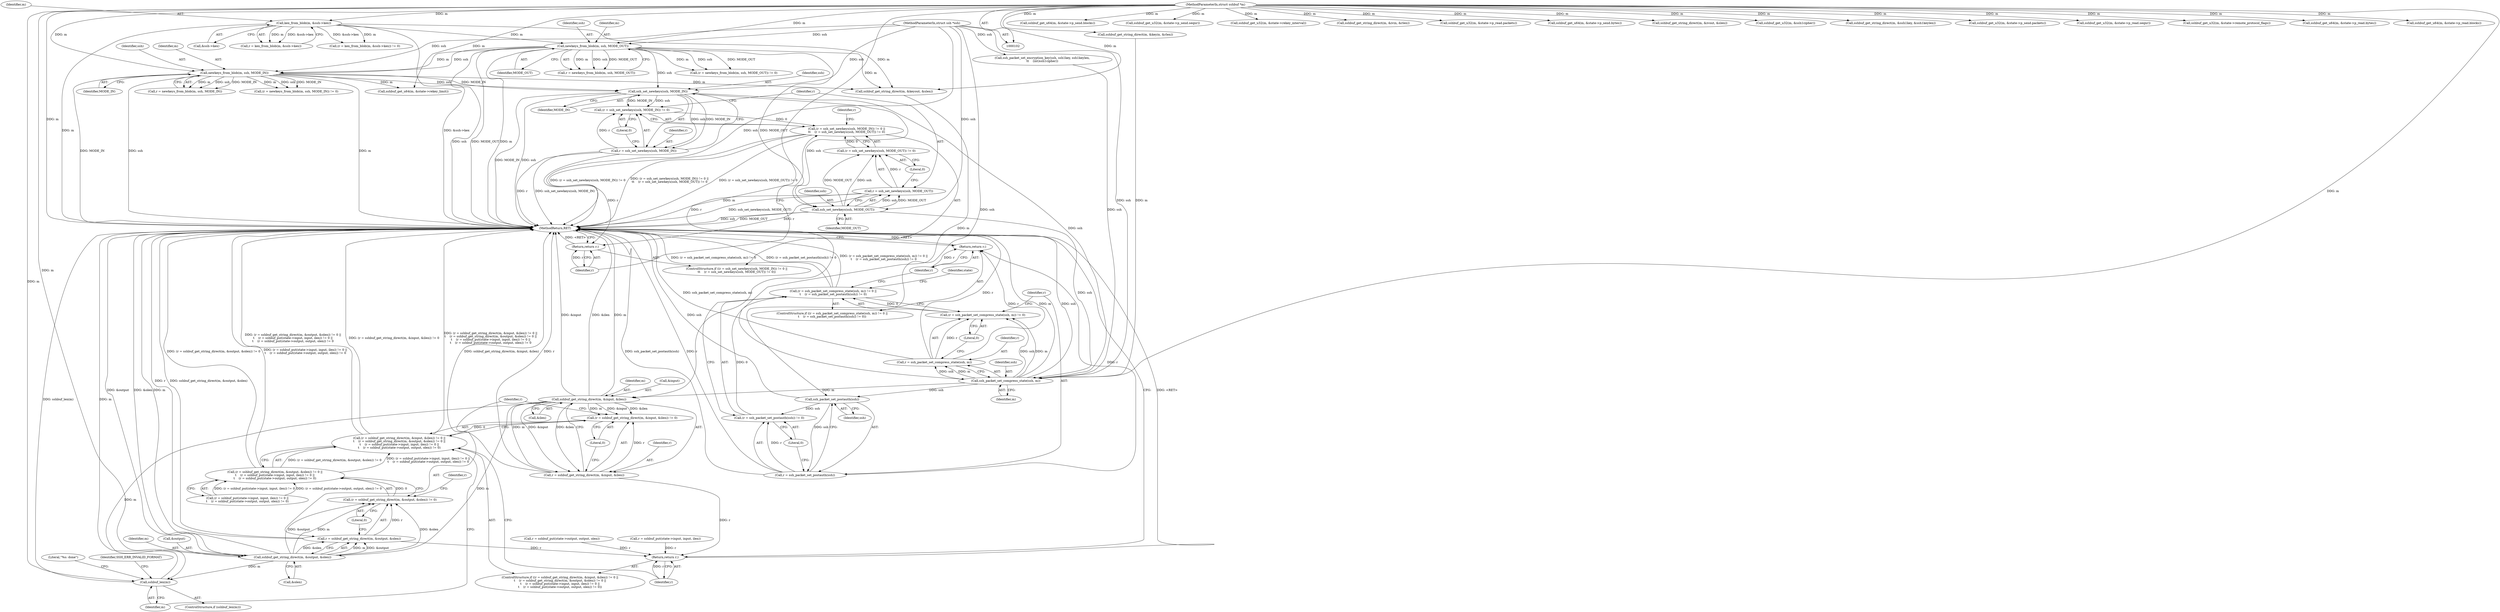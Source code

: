 digraph "0_src_3095060f479b86288e31c79ecbc5131a66bcd2f9_8@pointer" {
"1000412" [label="(Call,ssh_set_newkeys(ssh, MODE_IN))"];
"1000261" [label="(Call,newkeys_from_blob(m, ssh, MODE_OUT))"];
"1000250" [label="(Call,kex_from_blob(m, &ssh->kex))"];
"1000104" [label="(MethodParameterIn,struct sshbuf *m)"];
"1000103" [label="(MethodParameterIn,struct ssh *ssh)"];
"1000270" [label="(Call,newkeys_from_blob(m, ssh, MODE_IN))"];
"1000409" [label="(Call,(r = ssh_set_newkeys(ssh, MODE_IN)) != 0)"];
"1000408" [label="(Call,(r = ssh_set_newkeys(ssh, MODE_IN)) != 0 ||\n\t\t    (r = ssh_set_newkeys(ssh, MODE_OUT)) != 0)"];
"1000410" [label="(Call,r = ssh_set_newkeys(ssh, MODE_IN))"];
"1000423" [label="(Return,return r;)"];
"1000419" [label="(Call,ssh_set_newkeys(ssh, MODE_OUT))"];
"1000416" [label="(Call,(r = ssh_set_newkeys(ssh, MODE_OUT)) != 0)"];
"1000417" [label="(Call,r = ssh_set_newkeys(ssh, MODE_OUT))"];
"1000486" [label="(Call,ssh_packet_set_compress_state(ssh, m))"];
"1000483" [label="(Call,(r = ssh_packet_set_compress_state(ssh, m)) != 0)"];
"1000482" [label="(Call,(r = ssh_packet_set_compress_state(ssh, m)) != 0 ||\n\t    (r = ssh_packet_set_postauth(ssh)) != 0)"];
"1000484" [label="(Call,r = ssh_packet_set_compress_state(ssh, m))"];
"1000496" [label="(Return,return r;)"];
"1000493" [label="(Call,ssh_packet_set_postauth(ssh))"];
"1000490" [label="(Call,(r = ssh_packet_set_postauth(ssh)) != 0)"];
"1000491" [label="(Call,r = ssh_packet_set_postauth(ssh))"];
"1000511" [label="(Call,sshbuf_get_string_direct(m, &input, &ilen))"];
"1000508" [label="(Call,(r = sshbuf_get_string_direct(m, &input, &ilen)) != 0)"];
"1000507" [label="(Call,(r = sshbuf_get_string_direct(m, &input, &ilen)) != 0 ||\n\t    (r = sshbuf_get_string_direct(m, &output, &olen)) != 0 ||\n\t    (r = sshbuf_put(state->input, input, ilen)) != 0 ||\n\t    (r = sshbuf_put(state->output, output, olen)) != 0)"];
"1000509" [label="(Call,r = sshbuf_get_string_direct(m, &input, &ilen))"];
"1000550" [label="(Return,return r;)"];
"1000522" [label="(Call,sshbuf_get_string_direct(m, &output, &olen))"];
"1000519" [label="(Call,(r = sshbuf_get_string_direct(m, &output, &olen)) != 0)"];
"1000518" [label="(Call,(r = sshbuf_get_string_direct(m, &output, &olen)) != 0 ||\n\t    (r = sshbuf_put(state->input, input, ilen)) != 0 ||\n\t    (r = sshbuf_put(state->output, output, olen)) != 0)"];
"1000520" [label="(Call,r = sshbuf_get_string_direct(m, &output, &olen))"];
"1000553" [label="(Call,sshbuf_len(m))"];
"1000509" [label="(Call,r = sshbuf_get_string_direct(m, &input, &ilen))"];
"1000486" [label="(Call,ssh_packet_set_compress_state(ssh, m))"];
"1000258" [label="(Call,(r = newkeys_from_blob(m, ssh, MODE_OUT)) != 0)"];
"1000314" [label="(Call,sshbuf_get_u64(m, &state->p_send.blocks))"];
"1000273" [label="(Identifier,MODE_IN)"];
"1000522" [label="(Call,sshbuf_get_string_direct(m, &output, &olen))"];
"1000422" [label="(Literal,0)"];
"1000270" [label="(Call,newkeys_from_blob(m, ssh, MODE_IN))"];
"1000487" [label="(Identifier,ssh)"];
"1000301" [label="(Call,sshbuf_get_u32(m, &state->p_send.seqnr))"];
"1000290" [label="(Call,sshbuf_get_u32(m, &state->rekey_interval))"];
"1000271" [label="(Identifier,m)"];
"1000494" [label="(Identifier,ssh)"];
"1000511" [label="(Call,sshbuf_get_string_direct(m, &input, &ilen))"];
"1000410" [label="(Call,r = ssh_set_newkeys(ssh, MODE_IN))"];
"1000541" [label="(Call,r = sshbuf_put(state->output, output, olen))"];
"1000179" [label="(Call,sshbuf_get_string_direct(m, &ivin, &rlen))"];
"1000510" [label="(Identifier,r)"];
"1000484" [label="(Call,r = ssh_packet_set_compress_state(ssh, m))"];
"1000379" [label="(Call,sshbuf_get_u32(m, &state->p_read.packets))"];
"1000512" [label="(Identifier,m)"];
"1000247" [label="(Call,(r = kex_from_blob(m, &ssh->kex)) != 0)"];
"1000495" [label="(Literal,0)"];
"1000252" [label="(Call,&ssh->kex)"];
"1000513" [label="(Call,&input)"];
"1000496" [label="(Return,return r;)"];
"1000483" [label="(Call,(r = ssh_packet_set_compress_state(ssh, m)) != 0)"];
"1000248" [label="(Call,r = kex_from_blob(m, &ssh->kex))"];
"1000414" [label="(Identifier,MODE_IN)"];
"1000251" [label="(Identifier,m)"];
"1000340" [label="(Call,sshbuf_get_u64(m, &state->p_send.bytes))"];
"1000520" [label="(Call,r = sshbuf_get_string_direct(m, &output, &olen))"];
"1000169" [label="(Call,sshbuf_get_string_direct(m, &ivout, &slen))"];
"1000492" [label="(Identifier,r)"];
"1000264" [label="(Identifier,MODE_OUT)"];
"1000488" [label="(Identifier,m)"];
"1000489" [label="(Literal,0)"];
"1000423" [label="(Return,return r;)"];
"1000407" [label="(ControlStructure,if ((r = ssh_set_newkeys(ssh, MODE_IN)) != 0 ||\n\t\t    (r = ssh_set_newkeys(ssh, MODE_OUT)) != 0))"];
"1000149" [label="(Call,sshbuf_get_u32(m, &ssh1cipher))"];
"1000272" [label="(Identifier,ssh)"];
"1000263" [label="(Identifier,ssh)"];
"1000558" [label="(Literal,\"%s: done\")"];
"1000521" [label="(Identifier,r)"];
"1000523" [label="(Identifier,m)"];
"1000279" [label="(Call,sshbuf_get_u64(m, &state->rekey_limit))"];
"1000482" [label="(Call,(r = ssh_packet_set_compress_state(ssh, m)) != 0 ||\n\t    (r = ssh_packet_set_postauth(ssh)) != 0)"];
"1000497" [label="(Identifier,r)"];
"1000250" [label="(Call,kex_from_blob(m, &ssh->kex))"];
"1000490" [label="(Call,(r = ssh_packet_set_postauth(ssh)) != 0)"];
"1000491" [label="(Call,r = ssh_packet_set_postauth(ssh))"];
"1000531" [label="(Call,r = sshbuf_put(state->input, input, ilen))"];
"1000517" [label="(Literal,0)"];
"1000553" [label="(Call,sshbuf_len(m))"];
"1000104" [label="(MethodParameterIn,struct sshbuf *m)"];
"1000485" [label="(Identifier,r)"];
"1000529" [label="(Call,(r = sshbuf_put(state->input, input, ilen)) != 0 ||\n\t    (r = sshbuf_put(state->output, output, olen)) != 0)"];
"1000409" [label="(Call,(r = ssh_set_newkeys(ssh, MODE_IN)) != 0)"];
"1000554" [label="(Identifier,m)"];
"1000421" [label="(Identifier,MODE_OUT)"];
"1000532" [label="(Identifier,r)"];
"1000103" [label="(MethodParameterIn,struct ssh *ssh)"];
"1000507" [label="(Call,(r = sshbuf_get_string_direct(m, &input, &ilen)) != 0 ||\n\t    (r = sshbuf_get_string_direct(m, &output, &olen)) != 0 ||\n\t    (r = sshbuf_put(state->input, input, ilen)) != 0 ||\n\t    (r = sshbuf_put(state->output, output, olen)) != 0)"];
"1000268" [label="(Call,r = newkeys_from_blob(m, ssh, MODE_IN))"];
"1000408" [label="(Call,(r = ssh_set_newkeys(ssh, MODE_IN)) != 0 ||\n\t\t    (r = ssh_set_newkeys(ssh, MODE_OUT)) != 0)"];
"1000420" [label="(Identifier,ssh)"];
"1000524" [label="(Call,&output)"];
"1000417" [label="(Call,r = ssh_set_newkeys(ssh, MODE_OUT))"];
"1000259" [label="(Call,r = newkeys_from_blob(m, ssh, MODE_OUT))"];
"1000158" [label="(Call,sshbuf_get_string_direct(m, &ssh1key, &ssh1keylen))"];
"1000262" [label="(Identifier,m)"];
"1000515" [label="(Call,&ilen)"];
"1000519" [label="(Call,(r = sshbuf_get_string_direct(m, &output, &olen)) != 0)"];
"1000327" [label="(Call,sshbuf_get_u32(m, &state->p_send.packets))"];
"1000481" [label="(ControlStructure,if ((r = ssh_packet_set_compress_state(ssh, m)) != 0 ||\n\t    (r = ssh_packet_set_postauth(ssh)) != 0))"];
"1000413" [label="(Identifier,ssh)"];
"1000562" [label="(MethodReturn,RET)"];
"1000526" [label="(Call,&olen)"];
"1000500" [label="(Identifier,state)"];
"1000267" [label="(Call,(r = newkeys_from_blob(m, ssh, MODE_IN)) != 0)"];
"1000411" [label="(Identifier,r)"];
"1000552" [label="(ControlStructure,if (sshbuf_len(m)))"];
"1000424" [label="(Identifier,r)"];
"1000194" [label="(Call,ssh_packet_set_encryption_key(ssh, ssh1key, ssh1keylen,\n\t\t    (int)ssh1cipher))"];
"1000416" [label="(Call,(r = ssh_set_newkeys(ssh, MODE_OUT)) != 0)"];
"1000518" [label="(Call,(r = sshbuf_get_string_direct(m, &output, &olen)) != 0 ||\n\t    (r = sshbuf_put(state->input, input, ilen)) != 0 ||\n\t    (r = sshbuf_put(state->output, output, olen)) != 0)"];
"1000353" [label="(Call,sshbuf_get_u32(m, &state->p_read.seqnr))"];
"1000418" [label="(Identifier,r)"];
"1000138" [label="(Call,sshbuf_get_u32(m, &state->remote_protocol_flags))"];
"1000391" [label="(Call,sshbuf_get_u64(m, &state->p_read.bytes))"];
"1000419" [label="(Call,ssh_set_newkeys(ssh, MODE_OUT))"];
"1000508" [label="(Call,(r = sshbuf_get_string_direct(m, &input, &ilen)) != 0)"];
"1000556" [label="(Identifier,SSH_ERR_INVALID_FORMAT)"];
"1000506" [label="(ControlStructure,if ((r = sshbuf_get_string_direct(m, &input, &ilen)) != 0 ||\n\t    (r = sshbuf_get_string_direct(m, &output, &olen)) != 0 ||\n\t    (r = sshbuf_put(state->input, input, ilen)) != 0 ||\n\t    (r = sshbuf_put(state->output, output, olen)) != 0))"];
"1000429" [label="(Identifier,r)"];
"1000551" [label="(Identifier,r)"];
"1000493" [label="(Call,ssh_packet_set_postauth(ssh))"];
"1000528" [label="(Literal,0)"];
"1000430" [label="(Call,sshbuf_get_string_direct(m, &keyout, &slen))"];
"1000550" [label="(Return,return r;)"];
"1000412" [label="(Call,ssh_set_newkeys(ssh, MODE_IN))"];
"1000261" [label="(Call,newkeys_from_blob(m, ssh, MODE_OUT))"];
"1000440" [label="(Call,sshbuf_get_string_direct(m, &keyin, &rlen))"];
"1000415" [label="(Literal,0)"];
"1000366" [label="(Call,sshbuf_get_u64(m, &state->p_read.blocks))"];
"1000412" -> "1000410"  [label="AST: "];
"1000412" -> "1000414"  [label="CFG: "];
"1000413" -> "1000412"  [label="AST: "];
"1000414" -> "1000412"  [label="AST: "];
"1000410" -> "1000412"  [label="CFG: "];
"1000412" -> "1000562"  [label="DDG: MODE_IN"];
"1000412" -> "1000562"  [label="DDG: ssh"];
"1000412" -> "1000409"  [label="DDG: ssh"];
"1000412" -> "1000409"  [label="DDG: MODE_IN"];
"1000412" -> "1000410"  [label="DDG: ssh"];
"1000412" -> "1000410"  [label="DDG: MODE_IN"];
"1000261" -> "1000412"  [label="DDG: ssh"];
"1000270" -> "1000412"  [label="DDG: ssh"];
"1000270" -> "1000412"  [label="DDG: MODE_IN"];
"1000103" -> "1000412"  [label="DDG: ssh"];
"1000412" -> "1000419"  [label="DDG: ssh"];
"1000412" -> "1000486"  [label="DDG: ssh"];
"1000261" -> "1000259"  [label="AST: "];
"1000261" -> "1000264"  [label="CFG: "];
"1000262" -> "1000261"  [label="AST: "];
"1000263" -> "1000261"  [label="AST: "];
"1000264" -> "1000261"  [label="AST: "];
"1000259" -> "1000261"  [label="CFG: "];
"1000261" -> "1000562"  [label="DDG: ssh"];
"1000261" -> "1000562"  [label="DDG: MODE_OUT"];
"1000261" -> "1000562"  [label="DDG: m"];
"1000261" -> "1000258"  [label="DDG: m"];
"1000261" -> "1000258"  [label="DDG: ssh"];
"1000261" -> "1000258"  [label="DDG: MODE_OUT"];
"1000261" -> "1000259"  [label="DDG: m"];
"1000261" -> "1000259"  [label="DDG: ssh"];
"1000261" -> "1000259"  [label="DDG: MODE_OUT"];
"1000250" -> "1000261"  [label="DDG: m"];
"1000104" -> "1000261"  [label="DDG: m"];
"1000103" -> "1000261"  [label="DDG: ssh"];
"1000261" -> "1000270"  [label="DDG: m"];
"1000261" -> "1000270"  [label="DDG: ssh"];
"1000261" -> "1000419"  [label="DDG: MODE_OUT"];
"1000261" -> "1000430"  [label="DDG: m"];
"1000250" -> "1000248"  [label="AST: "];
"1000250" -> "1000252"  [label="CFG: "];
"1000251" -> "1000250"  [label="AST: "];
"1000252" -> "1000250"  [label="AST: "];
"1000248" -> "1000250"  [label="CFG: "];
"1000250" -> "1000562"  [label="DDG: m"];
"1000250" -> "1000562"  [label="DDG: &ssh->kex"];
"1000250" -> "1000247"  [label="DDG: m"];
"1000250" -> "1000247"  [label="DDG: &ssh->kex"];
"1000250" -> "1000248"  [label="DDG: m"];
"1000250" -> "1000248"  [label="DDG: &ssh->kex"];
"1000104" -> "1000250"  [label="DDG: m"];
"1000250" -> "1000430"  [label="DDG: m"];
"1000104" -> "1000102"  [label="AST: "];
"1000104" -> "1000562"  [label="DDG: m"];
"1000104" -> "1000138"  [label="DDG: m"];
"1000104" -> "1000149"  [label="DDG: m"];
"1000104" -> "1000158"  [label="DDG: m"];
"1000104" -> "1000169"  [label="DDG: m"];
"1000104" -> "1000179"  [label="DDG: m"];
"1000104" -> "1000270"  [label="DDG: m"];
"1000104" -> "1000279"  [label="DDG: m"];
"1000104" -> "1000290"  [label="DDG: m"];
"1000104" -> "1000301"  [label="DDG: m"];
"1000104" -> "1000314"  [label="DDG: m"];
"1000104" -> "1000327"  [label="DDG: m"];
"1000104" -> "1000340"  [label="DDG: m"];
"1000104" -> "1000353"  [label="DDG: m"];
"1000104" -> "1000366"  [label="DDG: m"];
"1000104" -> "1000379"  [label="DDG: m"];
"1000104" -> "1000391"  [label="DDG: m"];
"1000104" -> "1000430"  [label="DDG: m"];
"1000104" -> "1000440"  [label="DDG: m"];
"1000104" -> "1000486"  [label="DDG: m"];
"1000104" -> "1000511"  [label="DDG: m"];
"1000104" -> "1000522"  [label="DDG: m"];
"1000104" -> "1000553"  [label="DDG: m"];
"1000103" -> "1000102"  [label="AST: "];
"1000103" -> "1000562"  [label="DDG: ssh"];
"1000103" -> "1000194"  [label="DDG: ssh"];
"1000103" -> "1000270"  [label="DDG: ssh"];
"1000103" -> "1000419"  [label="DDG: ssh"];
"1000103" -> "1000486"  [label="DDG: ssh"];
"1000103" -> "1000493"  [label="DDG: ssh"];
"1000270" -> "1000268"  [label="AST: "];
"1000270" -> "1000273"  [label="CFG: "];
"1000271" -> "1000270"  [label="AST: "];
"1000272" -> "1000270"  [label="AST: "];
"1000273" -> "1000270"  [label="AST: "];
"1000268" -> "1000270"  [label="CFG: "];
"1000270" -> "1000562"  [label="DDG: MODE_IN"];
"1000270" -> "1000562"  [label="DDG: ssh"];
"1000270" -> "1000562"  [label="DDG: m"];
"1000270" -> "1000267"  [label="DDG: m"];
"1000270" -> "1000267"  [label="DDG: ssh"];
"1000270" -> "1000267"  [label="DDG: MODE_IN"];
"1000270" -> "1000268"  [label="DDG: m"];
"1000270" -> "1000268"  [label="DDG: ssh"];
"1000270" -> "1000268"  [label="DDG: MODE_IN"];
"1000270" -> "1000279"  [label="DDG: m"];
"1000270" -> "1000430"  [label="DDG: m"];
"1000409" -> "1000408"  [label="AST: "];
"1000409" -> "1000415"  [label="CFG: "];
"1000410" -> "1000409"  [label="AST: "];
"1000415" -> "1000409"  [label="AST: "];
"1000418" -> "1000409"  [label="CFG: "];
"1000408" -> "1000409"  [label="CFG: "];
"1000409" -> "1000408"  [label="DDG: 0"];
"1000410" -> "1000409"  [label="DDG: r"];
"1000408" -> "1000407"  [label="AST: "];
"1000408" -> "1000416"  [label="CFG: "];
"1000416" -> "1000408"  [label="AST: "];
"1000424" -> "1000408"  [label="CFG: "];
"1000429" -> "1000408"  [label="CFG: "];
"1000408" -> "1000562"  [label="DDG: (r = ssh_set_newkeys(ssh, MODE_IN)) != 0"];
"1000408" -> "1000562"  [label="DDG: (r = ssh_set_newkeys(ssh, MODE_IN)) != 0 ||\n\t\t    (r = ssh_set_newkeys(ssh, MODE_OUT)) != 0"];
"1000408" -> "1000562"  [label="DDG: (r = ssh_set_newkeys(ssh, MODE_OUT)) != 0"];
"1000416" -> "1000408"  [label="DDG: 0"];
"1000411" -> "1000410"  [label="AST: "];
"1000415" -> "1000410"  [label="CFG: "];
"1000410" -> "1000562"  [label="DDG: r"];
"1000410" -> "1000562"  [label="DDG: ssh_set_newkeys(ssh, MODE_IN)"];
"1000410" -> "1000423"  [label="DDG: r"];
"1000423" -> "1000407"  [label="AST: "];
"1000423" -> "1000424"  [label="CFG: "];
"1000424" -> "1000423"  [label="AST: "];
"1000562" -> "1000423"  [label="CFG: "];
"1000423" -> "1000562"  [label="DDG: <RET>"];
"1000424" -> "1000423"  [label="DDG: r"];
"1000417" -> "1000423"  [label="DDG: r"];
"1000419" -> "1000417"  [label="AST: "];
"1000419" -> "1000421"  [label="CFG: "];
"1000420" -> "1000419"  [label="AST: "];
"1000421" -> "1000419"  [label="AST: "];
"1000417" -> "1000419"  [label="CFG: "];
"1000419" -> "1000562"  [label="DDG: ssh"];
"1000419" -> "1000562"  [label="DDG: MODE_OUT"];
"1000419" -> "1000416"  [label="DDG: ssh"];
"1000419" -> "1000416"  [label="DDG: MODE_OUT"];
"1000419" -> "1000417"  [label="DDG: ssh"];
"1000419" -> "1000417"  [label="DDG: MODE_OUT"];
"1000419" -> "1000486"  [label="DDG: ssh"];
"1000416" -> "1000422"  [label="CFG: "];
"1000417" -> "1000416"  [label="AST: "];
"1000422" -> "1000416"  [label="AST: "];
"1000417" -> "1000416"  [label="DDG: r"];
"1000418" -> "1000417"  [label="AST: "];
"1000422" -> "1000417"  [label="CFG: "];
"1000417" -> "1000562"  [label="DDG: r"];
"1000417" -> "1000562"  [label="DDG: ssh_set_newkeys(ssh, MODE_OUT)"];
"1000486" -> "1000484"  [label="AST: "];
"1000486" -> "1000488"  [label="CFG: "];
"1000487" -> "1000486"  [label="AST: "];
"1000488" -> "1000486"  [label="AST: "];
"1000484" -> "1000486"  [label="CFG: "];
"1000486" -> "1000562"  [label="DDG: m"];
"1000486" -> "1000562"  [label="DDG: ssh"];
"1000486" -> "1000483"  [label="DDG: ssh"];
"1000486" -> "1000483"  [label="DDG: m"];
"1000486" -> "1000484"  [label="DDG: ssh"];
"1000486" -> "1000484"  [label="DDG: m"];
"1000194" -> "1000486"  [label="DDG: ssh"];
"1000430" -> "1000486"  [label="DDG: m"];
"1000440" -> "1000486"  [label="DDG: m"];
"1000486" -> "1000493"  [label="DDG: ssh"];
"1000486" -> "1000511"  [label="DDG: m"];
"1000483" -> "1000482"  [label="AST: "];
"1000483" -> "1000489"  [label="CFG: "];
"1000484" -> "1000483"  [label="AST: "];
"1000489" -> "1000483"  [label="AST: "];
"1000492" -> "1000483"  [label="CFG: "];
"1000482" -> "1000483"  [label="CFG: "];
"1000483" -> "1000482"  [label="DDG: 0"];
"1000484" -> "1000483"  [label="DDG: r"];
"1000482" -> "1000481"  [label="AST: "];
"1000482" -> "1000490"  [label="CFG: "];
"1000490" -> "1000482"  [label="AST: "];
"1000497" -> "1000482"  [label="CFG: "];
"1000500" -> "1000482"  [label="CFG: "];
"1000482" -> "1000562"  [label="DDG: (r = ssh_packet_set_compress_state(ssh, m)) != 0"];
"1000482" -> "1000562"  [label="DDG: (r = ssh_packet_set_postauth(ssh)) != 0"];
"1000482" -> "1000562"  [label="DDG: (r = ssh_packet_set_compress_state(ssh, m)) != 0 ||\n\t    (r = ssh_packet_set_postauth(ssh)) != 0"];
"1000490" -> "1000482"  [label="DDG: 0"];
"1000485" -> "1000484"  [label="AST: "];
"1000489" -> "1000484"  [label="CFG: "];
"1000484" -> "1000562"  [label="DDG: ssh_packet_set_compress_state(ssh, m)"];
"1000484" -> "1000562"  [label="DDG: r"];
"1000484" -> "1000496"  [label="DDG: r"];
"1000496" -> "1000481"  [label="AST: "];
"1000496" -> "1000497"  [label="CFG: "];
"1000497" -> "1000496"  [label="AST: "];
"1000562" -> "1000496"  [label="CFG: "];
"1000496" -> "1000562"  [label="DDG: <RET>"];
"1000497" -> "1000496"  [label="DDG: r"];
"1000491" -> "1000496"  [label="DDG: r"];
"1000493" -> "1000491"  [label="AST: "];
"1000493" -> "1000494"  [label="CFG: "];
"1000494" -> "1000493"  [label="AST: "];
"1000491" -> "1000493"  [label="CFG: "];
"1000493" -> "1000562"  [label="DDG: ssh"];
"1000493" -> "1000490"  [label="DDG: ssh"];
"1000493" -> "1000491"  [label="DDG: ssh"];
"1000490" -> "1000495"  [label="CFG: "];
"1000491" -> "1000490"  [label="AST: "];
"1000495" -> "1000490"  [label="AST: "];
"1000491" -> "1000490"  [label="DDG: r"];
"1000492" -> "1000491"  [label="AST: "];
"1000495" -> "1000491"  [label="CFG: "];
"1000491" -> "1000562"  [label="DDG: ssh_packet_set_postauth(ssh)"];
"1000491" -> "1000562"  [label="DDG: r"];
"1000511" -> "1000509"  [label="AST: "];
"1000511" -> "1000515"  [label="CFG: "];
"1000512" -> "1000511"  [label="AST: "];
"1000513" -> "1000511"  [label="AST: "];
"1000515" -> "1000511"  [label="AST: "];
"1000509" -> "1000511"  [label="CFG: "];
"1000511" -> "1000562"  [label="DDG: &input"];
"1000511" -> "1000562"  [label="DDG: &ilen"];
"1000511" -> "1000562"  [label="DDG: m"];
"1000511" -> "1000508"  [label="DDG: m"];
"1000511" -> "1000508"  [label="DDG: &input"];
"1000511" -> "1000508"  [label="DDG: &ilen"];
"1000511" -> "1000509"  [label="DDG: m"];
"1000511" -> "1000509"  [label="DDG: &input"];
"1000511" -> "1000509"  [label="DDG: &ilen"];
"1000511" -> "1000522"  [label="DDG: m"];
"1000511" -> "1000553"  [label="DDG: m"];
"1000508" -> "1000507"  [label="AST: "];
"1000508" -> "1000517"  [label="CFG: "];
"1000509" -> "1000508"  [label="AST: "];
"1000517" -> "1000508"  [label="AST: "];
"1000521" -> "1000508"  [label="CFG: "];
"1000507" -> "1000508"  [label="CFG: "];
"1000508" -> "1000507"  [label="DDG: 0"];
"1000509" -> "1000508"  [label="DDG: r"];
"1000507" -> "1000506"  [label="AST: "];
"1000507" -> "1000518"  [label="CFG: "];
"1000518" -> "1000507"  [label="AST: "];
"1000551" -> "1000507"  [label="CFG: "];
"1000554" -> "1000507"  [label="CFG: "];
"1000507" -> "1000562"  [label="DDG: (r = sshbuf_get_string_direct(m, &input, &ilen)) != 0 ||\n\t    (r = sshbuf_get_string_direct(m, &output, &olen)) != 0 ||\n\t    (r = sshbuf_put(state->input, input, ilen)) != 0 ||\n\t    (r = sshbuf_put(state->output, output, olen)) != 0"];
"1000507" -> "1000562"  [label="DDG: (r = sshbuf_get_string_direct(m, &output, &olen)) != 0 ||\n\t    (r = sshbuf_put(state->input, input, ilen)) != 0 ||\n\t    (r = sshbuf_put(state->output, output, olen)) != 0"];
"1000507" -> "1000562"  [label="DDG: (r = sshbuf_get_string_direct(m, &input, &ilen)) != 0"];
"1000518" -> "1000507"  [label="DDG: (r = sshbuf_get_string_direct(m, &output, &olen)) != 0"];
"1000518" -> "1000507"  [label="DDG: (r = sshbuf_put(state->input, input, ilen)) != 0 ||\n\t    (r = sshbuf_put(state->output, output, olen)) != 0"];
"1000510" -> "1000509"  [label="AST: "];
"1000517" -> "1000509"  [label="CFG: "];
"1000509" -> "1000562"  [label="DDG: sshbuf_get_string_direct(m, &input, &ilen)"];
"1000509" -> "1000562"  [label="DDG: r"];
"1000509" -> "1000550"  [label="DDG: r"];
"1000550" -> "1000506"  [label="AST: "];
"1000550" -> "1000551"  [label="CFG: "];
"1000551" -> "1000550"  [label="AST: "];
"1000562" -> "1000550"  [label="CFG: "];
"1000550" -> "1000562"  [label="DDG: <RET>"];
"1000551" -> "1000550"  [label="DDG: r"];
"1000541" -> "1000550"  [label="DDG: r"];
"1000520" -> "1000550"  [label="DDG: r"];
"1000531" -> "1000550"  [label="DDG: r"];
"1000522" -> "1000520"  [label="AST: "];
"1000522" -> "1000526"  [label="CFG: "];
"1000523" -> "1000522"  [label="AST: "];
"1000524" -> "1000522"  [label="AST: "];
"1000526" -> "1000522"  [label="AST: "];
"1000520" -> "1000522"  [label="CFG: "];
"1000522" -> "1000562"  [label="DDG: &output"];
"1000522" -> "1000562"  [label="DDG: &olen"];
"1000522" -> "1000562"  [label="DDG: m"];
"1000522" -> "1000519"  [label="DDG: m"];
"1000522" -> "1000519"  [label="DDG: &output"];
"1000522" -> "1000519"  [label="DDG: &olen"];
"1000522" -> "1000520"  [label="DDG: m"];
"1000522" -> "1000520"  [label="DDG: &output"];
"1000522" -> "1000520"  [label="DDG: &olen"];
"1000522" -> "1000553"  [label="DDG: m"];
"1000519" -> "1000518"  [label="AST: "];
"1000519" -> "1000528"  [label="CFG: "];
"1000520" -> "1000519"  [label="AST: "];
"1000528" -> "1000519"  [label="AST: "];
"1000532" -> "1000519"  [label="CFG: "];
"1000518" -> "1000519"  [label="CFG: "];
"1000519" -> "1000518"  [label="DDG: 0"];
"1000520" -> "1000519"  [label="DDG: r"];
"1000518" -> "1000529"  [label="CFG: "];
"1000529" -> "1000518"  [label="AST: "];
"1000518" -> "1000562"  [label="DDG: (r = sshbuf_get_string_direct(m, &output, &olen)) != 0"];
"1000518" -> "1000562"  [label="DDG: (r = sshbuf_put(state->input, input, ilen)) != 0 ||\n\t    (r = sshbuf_put(state->output, output, olen)) != 0"];
"1000529" -> "1000518"  [label="DDG: (r = sshbuf_put(state->input, input, ilen)) != 0"];
"1000529" -> "1000518"  [label="DDG: (r = sshbuf_put(state->output, output, olen)) != 0"];
"1000521" -> "1000520"  [label="AST: "];
"1000528" -> "1000520"  [label="CFG: "];
"1000520" -> "1000562"  [label="DDG: sshbuf_get_string_direct(m, &output, &olen)"];
"1000520" -> "1000562"  [label="DDG: r"];
"1000553" -> "1000552"  [label="AST: "];
"1000553" -> "1000554"  [label="CFG: "];
"1000554" -> "1000553"  [label="AST: "];
"1000556" -> "1000553"  [label="CFG: "];
"1000558" -> "1000553"  [label="CFG: "];
"1000553" -> "1000562"  [label="DDG: sshbuf_len(m)"];
"1000553" -> "1000562"  [label="DDG: m"];
}
